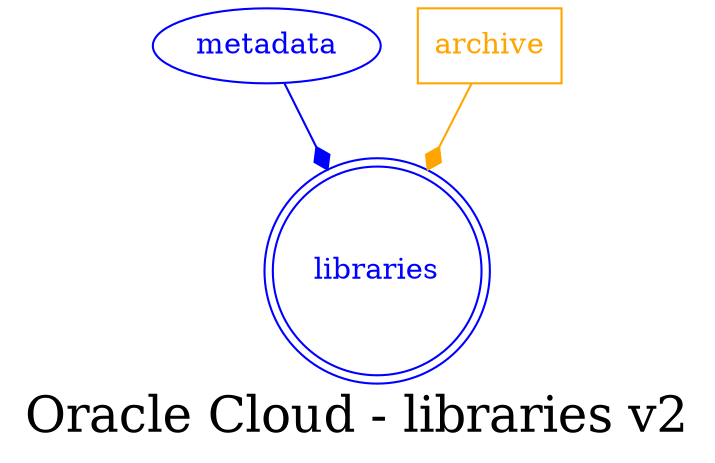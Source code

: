 digraph LexiconGraph {
graph[label="Oracle Cloud - libraries v2", fontsize=24]
splines=true
"libraries" [color=blue, fontcolor=blue, shape=doublecircle]
"metadata" -> "libraries" [color=blue, fontcolor=blue, arrowhead=diamond, arrowtail=none]
"metadata" [color=blue, fontcolor=blue, shape=ellipse]
"archive" [color=orange, fontcolor=orange, shape=box]
"archive" -> "libraries" [color=orange, fontcolor=orange, arrowhead=diamond, arrowtail=none]
}
